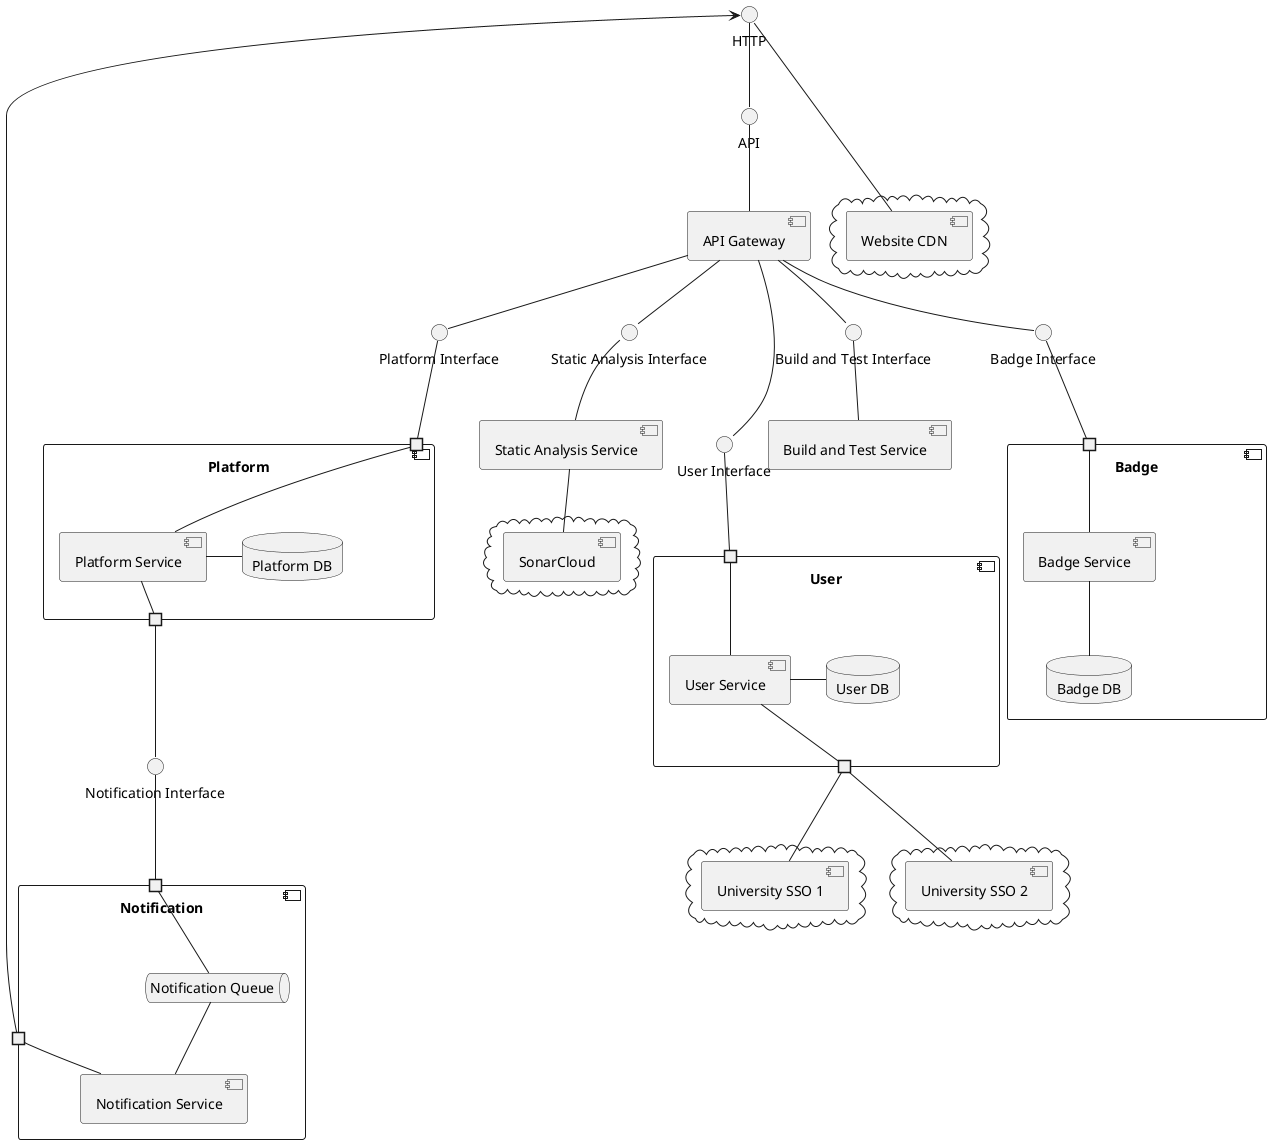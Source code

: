 @startuml Component View

interface HTTP

interface "User Interface" as IUser

component "API Gateway"
interface "API" as IGateway

interface "User Interface" as IUser
component User {
    portin "<U+00A0>" as UserPortIn
    portout "<U+00A0>" as UserPortOut
    component "User Service"
    database "User DB"
}

cloud {
  component "University SSO 1"
}

cloud {
  component "University SSO 2"
}

cloud {
    component "Website CDN"
}

interface "Platform Interface" as IPlatform
component Platform {
    portin "<U+00A0>" as PlatformPortIn
    portout "<U+00A0>" as PlatformPortOut
    component "Platform Service"
    database "Platform DB"
}

interface "Notification Interface" as INotification
component Notification {
    portin "<U+00A0>" as NotificationPortIn
    portout "<U+00A0>" as NotificationPortOut
    queue "Notification Queue"
    component "Notification Service"
}

interface "Badge Interface" as IBadge
component Badge {
    portin "<U+00A0>" as BadgePort
    component "Badge Service"
    database "Badge DB"
}

interface "Build and Test Interface" as IBuild
component "Build and Test Service"

interface "Static Analysis Interface" as ISat
component "Static Analysis Service"
cloud {
  component SonarCloud
}

HTTP -- IGateway
IGateway -- [API Gateway]
HTTP --- [Website CDN]

[API Gateway] --- IUser
IUser -- UserPortIn
UserPortIn -- [User Service]
[User Service] - UserPortOut
[User Service] - [User DB]
UserPortOut -- [University SSO 1]
UserPortOut -- [University SSO 2]

[API Gateway] -- IPlatform
IPlatform -- PlatformPortIn
PlatformPortIn - [Platform Service]
[Platform Service] - PlatformPortOut
[Platform Service] - [Platform DB]

[API Gateway] -- ISat
ISat -- [Static Analysis Service]
[Static Analysis Service] -- [SonarCloud]

[API Gateway] -- IBuild
IBuild -- [Build and Test Service]

[API Gateway] -- IBadge
IBadge -- BadgePort
BadgePort - [Badge Service]
[Badge Service] -- [Badge DB]

NotificationPortIn - [Notification Queue]
[Notification Queue] -- [Notification Service]
[Notification Service] - NotificationPortOut
HTTP <- NotificationPortOut

PlatformPortOut -- INotification
INotification -- NotificationPortIn

' Hidden links to distribute stuff better
IPlatform -r[hidden]-- ISat : \t\t\t\t\t
ISat -r[hidden]-- IUser : \t\t\t\t\t
' IUser -r[hidden]-- IBuild : \t\t\t\t\t
IBuild -r[hidden]-- IBadge : \t\t\t\t\t

@enduml
